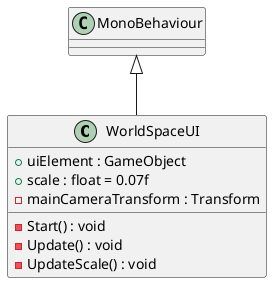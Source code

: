 @startuml
class WorldSpaceUI {
    + uiElement : GameObject
    + scale : float = 0.07f
    - mainCameraTransform : Transform
    - Start() : void
    - Update() : void
    - UpdateScale() : void
}
MonoBehaviour <|-- WorldSpaceUI
@enduml
